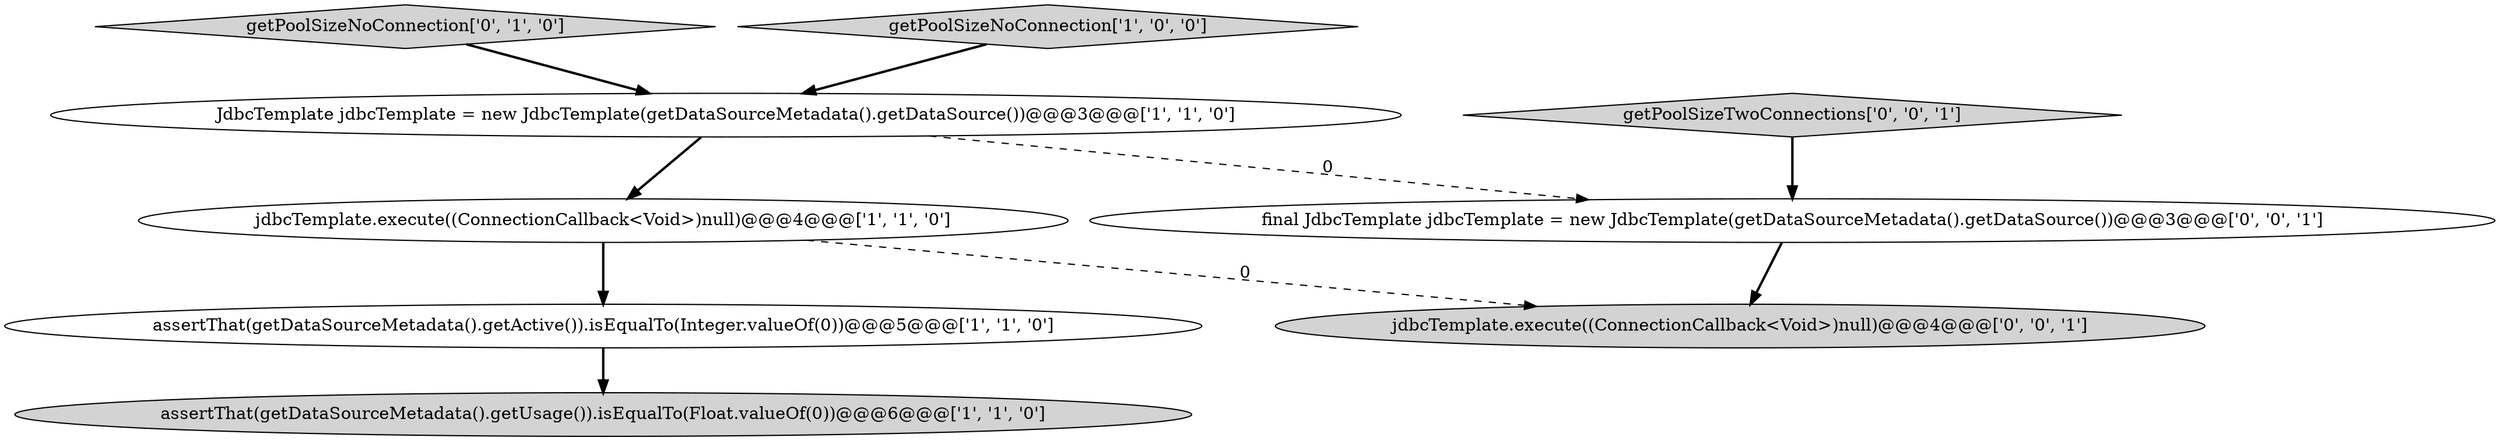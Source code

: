 digraph {
5 [style = filled, label = "getPoolSizeNoConnection['0', '1', '0']", fillcolor = lightgray, shape = diamond image = "AAA0AAABBB2BBB"];
4 [style = filled, label = "jdbcTemplate.execute((ConnectionCallback<Void>)null)@@@4@@@['1', '1', '0']", fillcolor = white, shape = ellipse image = "AAA0AAABBB1BBB"];
3 [style = filled, label = "assertThat(getDataSourceMetadata().getUsage()).isEqualTo(Float.valueOf(0))@@@6@@@['1', '1', '0']", fillcolor = lightgray, shape = ellipse image = "AAA0AAABBB1BBB"];
1 [style = filled, label = "JdbcTemplate jdbcTemplate = new JdbcTemplate(getDataSourceMetadata().getDataSource())@@@3@@@['1', '1', '0']", fillcolor = white, shape = ellipse image = "AAA0AAABBB1BBB"];
7 [style = filled, label = "getPoolSizeTwoConnections['0', '0', '1']", fillcolor = lightgray, shape = diamond image = "AAA0AAABBB3BBB"];
2 [style = filled, label = "assertThat(getDataSourceMetadata().getActive()).isEqualTo(Integer.valueOf(0))@@@5@@@['1', '1', '0']", fillcolor = white, shape = ellipse image = "AAA0AAABBB1BBB"];
6 [style = filled, label = "final JdbcTemplate jdbcTemplate = new JdbcTemplate(getDataSourceMetadata().getDataSource())@@@3@@@['0', '0', '1']", fillcolor = white, shape = ellipse image = "AAA0AAABBB3BBB"];
8 [style = filled, label = "jdbcTemplate.execute((ConnectionCallback<Void>)null)@@@4@@@['0', '0', '1']", fillcolor = lightgray, shape = ellipse image = "AAA0AAABBB3BBB"];
0 [style = filled, label = "getPoolSizeNoConnection['1', '0', '0']", fillcolor = lightgray, shape = diamond image = "AAA0AAABBB1BBB"];
6->8 [style = bold, label=""];
5->1 [style = bold, label=""];
1->4 [style = bold, label=""];
7->6 [style = bold, label=""];
4->2 [style = bold, label=""];
1->6 [style = dashed, label="0"];
0->1 [style = bold, label=""];
2->3 [style = bold, label=""];
4->8 [style = dashed, label="0"];
}

